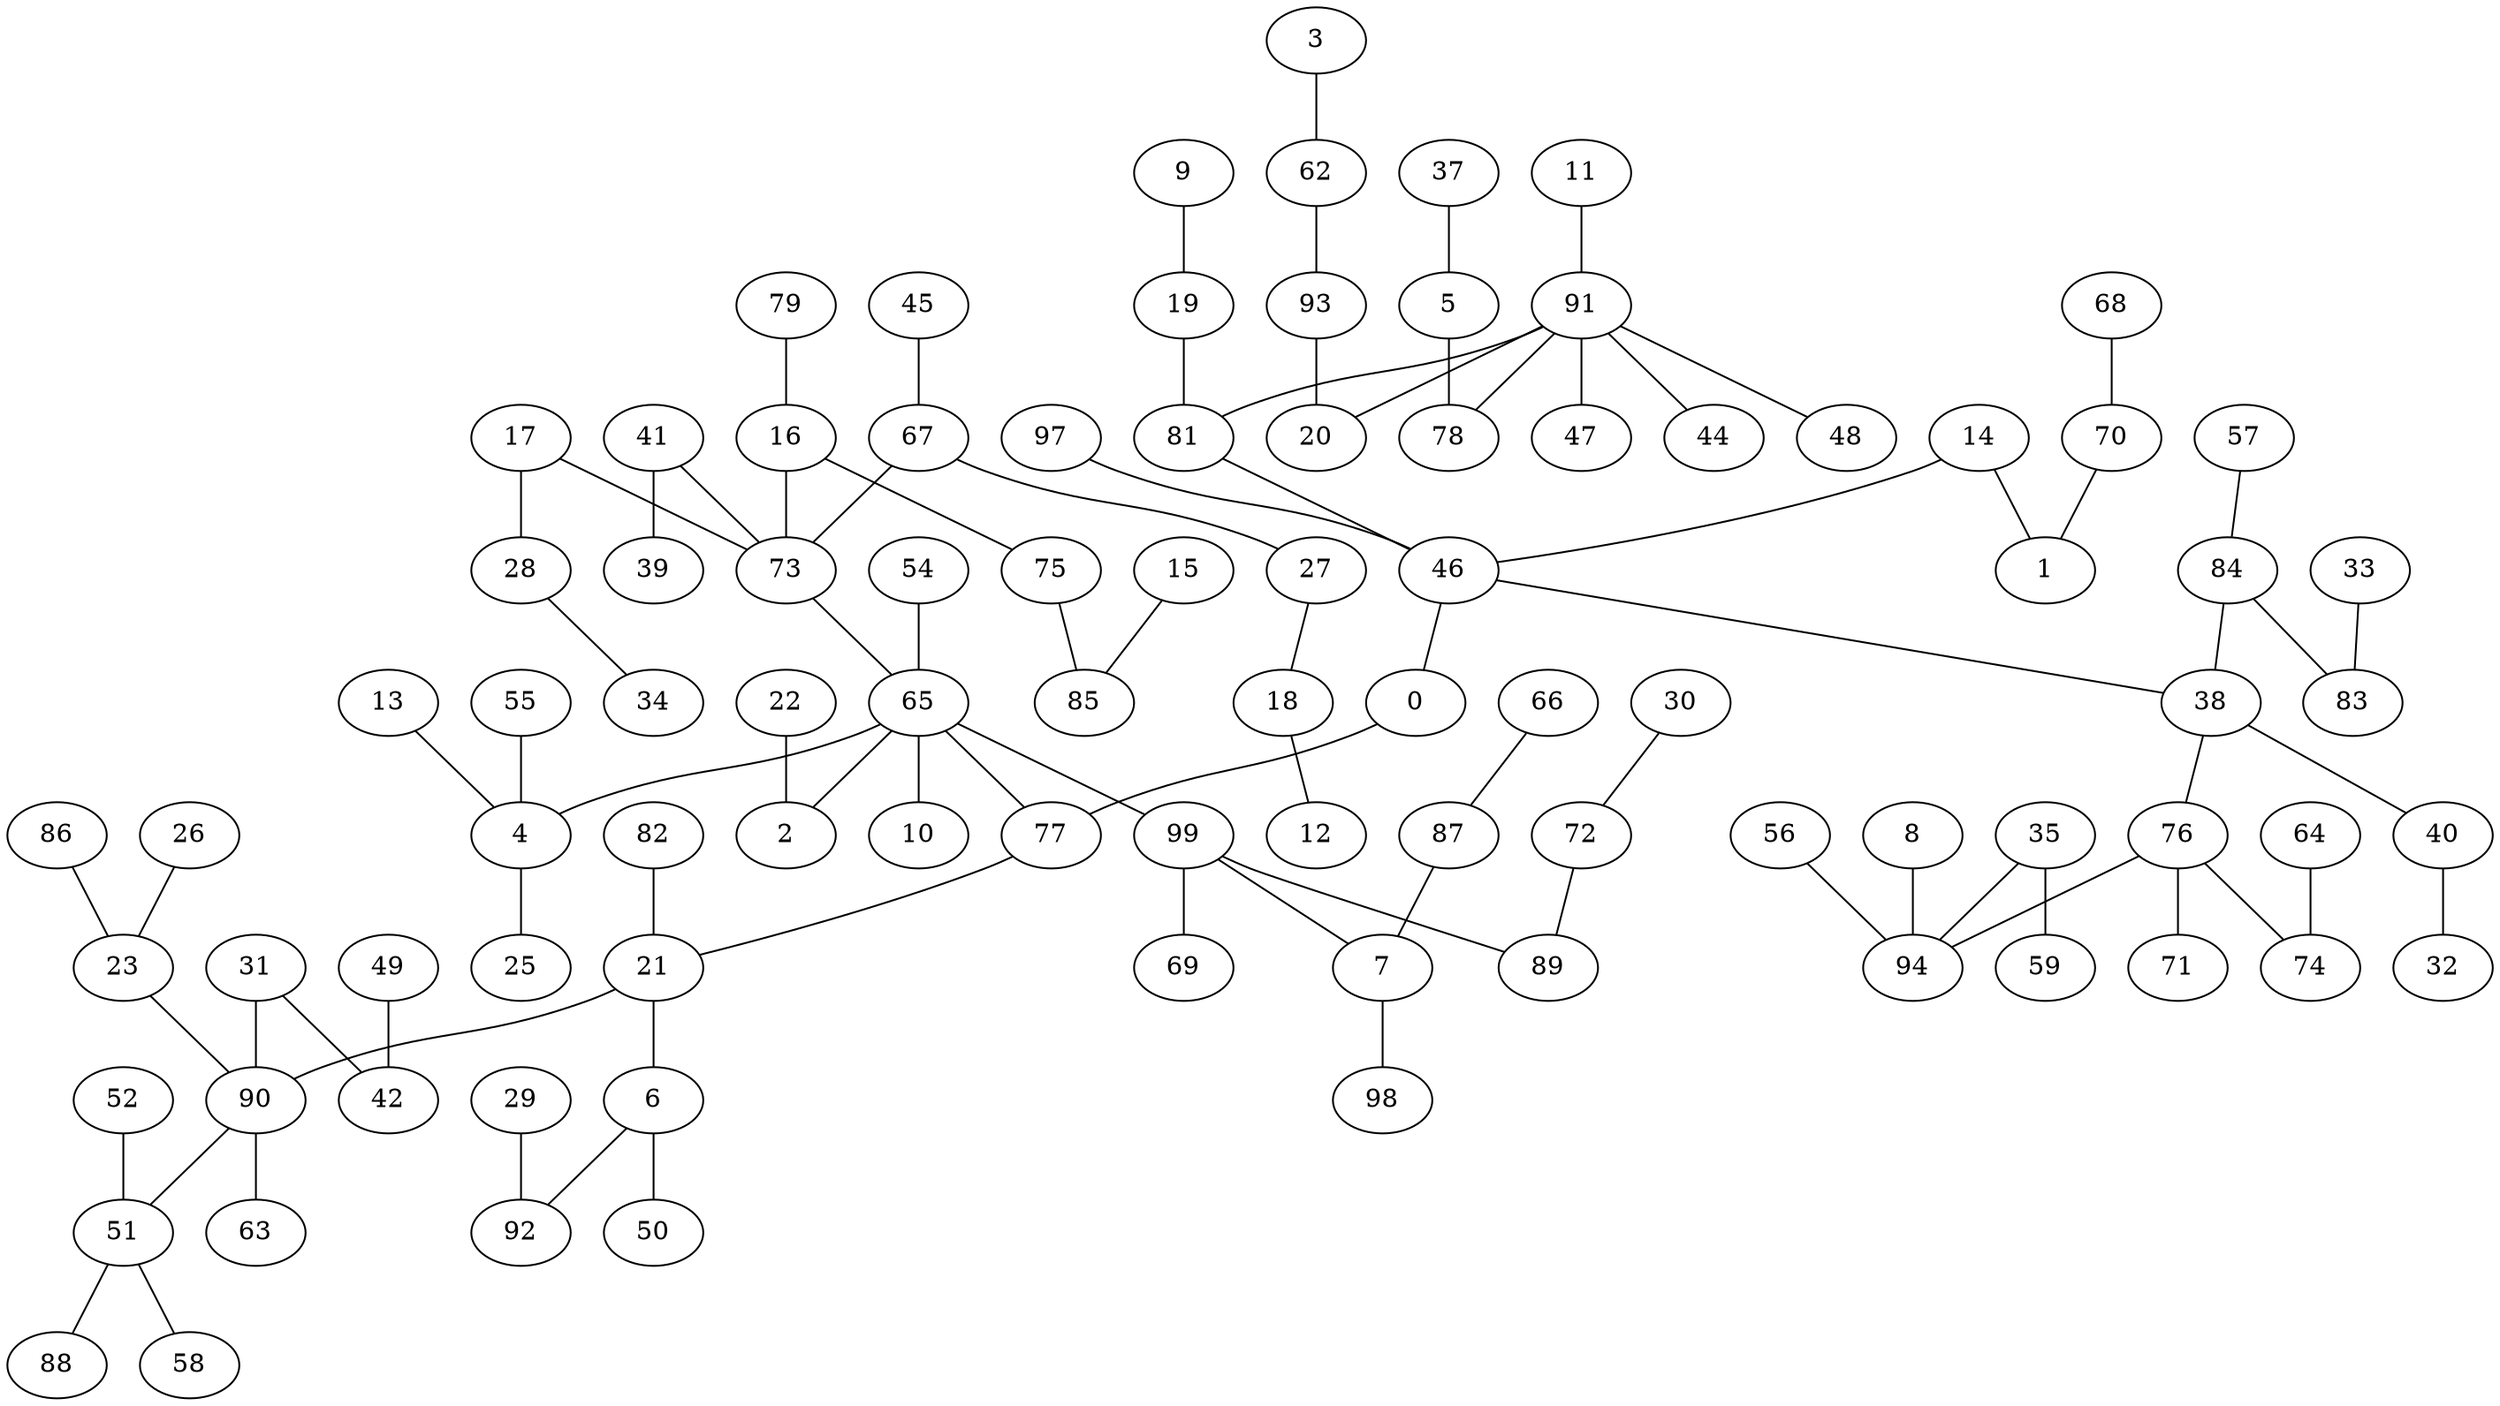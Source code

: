 graph BFS_grafoErdos_Renyi_100_138  {
0;
77;
46;
65;
21;
38;
81;
97;
14;
10;
54;
2;
73;
4;
99;
90;
6;
82;
76;
84;
40;
19;
91;
1;
22;
17;
67;
41;
16;
13;
55;
25;
7;
69;
89;
51;
23;
31;
63;
92;
50;
94;
74;
71;
83;
57;
32;
9;
47;
44;
48;
11;
20;
78;
70;
28;
27;
45;
39;
79;
75;
87;
98;
72;
52;
88;
58;
86;
26;
42;
29;
56;
8;
35;
64;
33;
93;
5;
68;
34;
18;
85;
66;
30;
49;
59;
62;
37;
12;
15;
3;
0 -- 77;
46 -- 0;
65 -- 77;
77 -- 21;
46 -- 38;
81 -- 46;
97 -- 46;
14 -- 46;
65 -- 10;
54 -- 65;
65 -- 2;
73 -- 65;
65 -- 4;
65 -- 99;
21 -- 90;
21 -- 6;
82 -- 21;
38 -- 76;
84 -- 38;
38 -- 40;
19 -- 81;
91 -- 81;
14 -- 1;
22 -- 2;
17 -- 73;
67 -- 73;
41 -- 73;
16 -- 73;
13 -- 4;
55 -- 4;
4 -- 25;
99 -- 7;
99 -- 69;
99 -- 89;
90 -- 51;
23 -- 90;
31 -- 90;
90 -- 63;
6 -- 92;
6 -- 50;
76 -- 94;
76 -- 74;
76 -- 71;
84 -- 83;
57 -- 84;
40 -- 32;
9 -- 19;
91 -- 47;
91 -- 44;
91 -- 48;
11 -- 91;
91 -- 20;
91 -- 78;
70 -- 1;
17 -- 28;
67 -- 27;
45 -- 67;
41 -- 39;
79 -- 16;
16 -- 75;
87 -- 7;
7 -- 98;
72 -- 89;
52 -- 51;
51 -- 88;
51 -- 58;
86 -- 23;
26 -- 23;
31 -- 42;
29 -- 92;
56 -- 94;
8 -- 94;
35 -- 94;
64 -- 74;
33 -- 83;
93 -- 20;
5 -- 78;
68 -- 70;
28 -- 34;
27 -- 18;
75 -- 85;
66 -- 87;
30 -- 72;
49 -- 42;
35 -- 59;
62 -- 93;
37 -- 5;
18 -- 12;
15 -- 85;
3 -- 62;
}